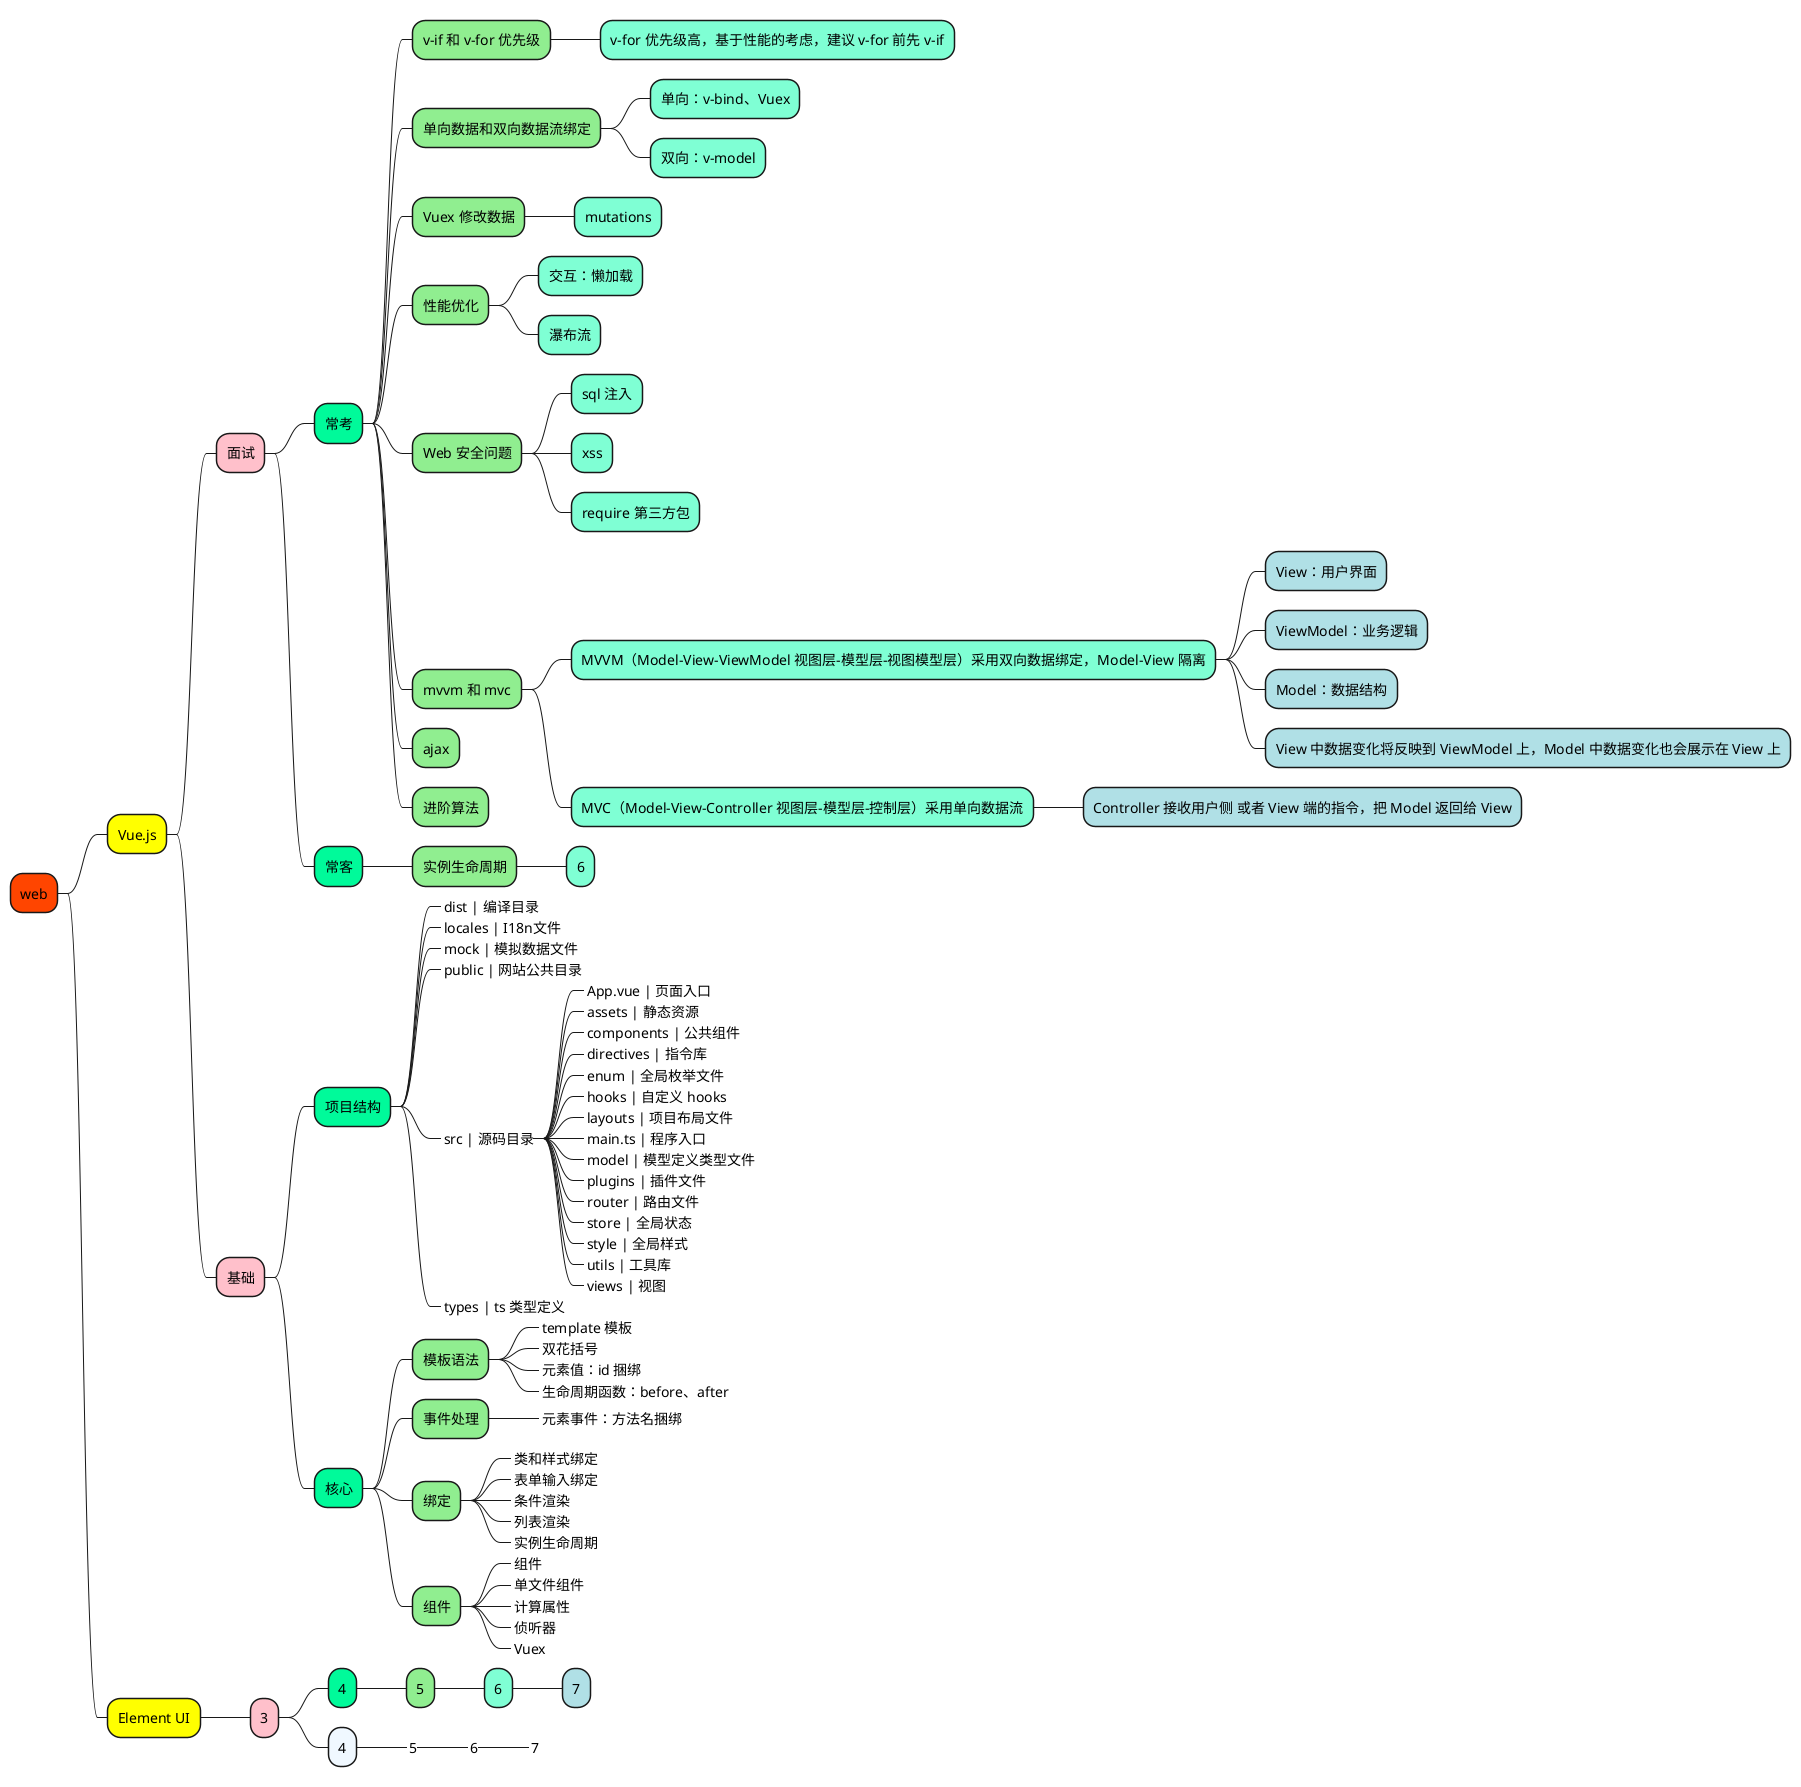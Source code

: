 @startmindmap

+[#OrangeRed] web

++[#yellow] Vue.js

+++[#Pink] 面试

++++[#MediumSpringGreen] 常考
+++++[#LightGreen] v-if 和 v-for 优先级
++++++[#Aquamarine] v-for 优先级高，基于性能的考虑，建议 v-for 前先 v-if
+++++[#LightGreen] 单向数据和双向数据流绑定
++++++[#Aquamarine] 单向：v-bind、Vuex
++++++[#Aquamarine] 双向：v-model
+++++[#LightGreen] Vuex 修改数据
++++++[#Aquamarine] mutations
+++++[#LightGreen] 性能优化
++++++[#Aquamarine] 交互：懒加载
++++++[#Aquamarine] 瀑布流
+++++[#LightGreen] Web 安全问题
++++++[#Aquamarine] sql 注入
++++++[#Aquamarine] xss
++++++[#Aquamarine] require 第三方包
+++++[#LightGreen] mvvm 和 mvc
++++++[#Aquamarine] MVVM（Model-View-ViewModel 视图层-模型层-视图模型层）采用双向数据绑定，Model-View 隔离
+++++++[#PowderBlue] View：用户界面
+++++++[#PowderBlue] ViewModel：业务逻辑
+++++++[#PowderBlue] Model：数据结构
+++++++[#PowderBlue] View 中数据变化将反映到 ViewModel 上，Model 中数据变化也会展示在 View 上
++++++[#Aquamarine] MVC（Model-View-Controller 视图层-模型层-控制层）采用单向数据流
+++++++[#PowderBlue] Controller 接收用户侧 或者 View 端的指令，把 Model 返回给 View
+++++[#LightGreen] ajax
+++++[#LightGreen] 进阶算法

++++[#MediumSpringGreen] 常客

+++++[#LightGreen] 实例生命周期
++++++[#Aquamarine] 6




+++[#Pink] 基础

++++[#MediumSpringGreen] 项目结构
+++++[#LightGreen]_ dist | 编译目录
+++++[#LightGreen]_ locales | I18n文件
+++++[#LightGreen]_ mock | 模拟数据文件
+++++[#LightGreen]_ public | 网站公共目录
+++++[#LightGreen]_ src | 源码目录
++++++[#Aquamarine]_ App.vue | 页面入口
++++++[#Aquamarine]_ assets | 静态资源
++++++[#Aquamarine]_ components | 公共组件
++++++[#Aquamarine]_ directives | 指令库
++++++[#Aquamarine]_ enum | 全局枚举文件
++++++[#Aquamarine]_ hooks | 自定义 hooks
++++++[#Aquamarine]_ layouts | 项目布局文件
++++++[#Aquamarine]_ main.ts | 程序入口
++++++[#Aquamarine]_ model | 模型定义类型文件
++++++[#Aquamarine]_ plugins | 插件文件
++++++[#Aquamarine]_ router | 路由文件
++++++[#Aquamarine]_ store | 全局状态
++++++[#Aquamarine]_ style | 全局样式
++++++[#Aquamarine]_ utils | 工具库
++++++[#Aquamarine]_ views | 视图
+++++[#LightGreen]_ types | ts 类型定义


++++[#MediumSpringGreen] 核心

+++++[#LightGreen] 模板语法
++++++[#Aquamarine]_ template 模板
++++++[#Aquamarine]_ 双花括号
++++++[#Aquamarine]_ 元素值：id 捆绑
++++++[#Aquamarine]_ 生命周期函数：before、after

+++++[#LightGreen] 事件处理
++++++[#Aquamarine]_ 元素事件：方法名捆绑

+++++[#LightGreen] 绑定
++++++[#Aquamarine]_ 类和样式绑定
++++++[#Aquamarine]_ 表单输入绑定
++++++[#Aquamarine]_ 条件渲染
++++++[#Aquamarine]_ 列表渲染
++++++[#Aquamarine]_ 实例生命周期

+++++[#LightGreen] 组件
++++++[#Aquamarine]_ 组件
++++++[#Aquamarine]_ 单文件组件
++++++[#Aquamarine]_ 计算属性
++++++[#Aquamarine]_ 侦听器
++++++[#Aquamarine]_ Vuex



++[#yellow] Element UI








+++[#Pink] 3

++++[#MediumSpringGreen] 4

+++++[#LightGreen] 5
++++++[#Aquamarine] 6
+++++++[#PowderBlue] 7

++++[#AliceBlue] 4
+++++[#GhostWhite]_ 5
++++++[#PowderBlue]_ 6
+++++++[#PowderBlue]_ 7


'https://www.ruanyifeng.com/blog/2015/02/mvcmvp_mvvm.html



@endmindmap